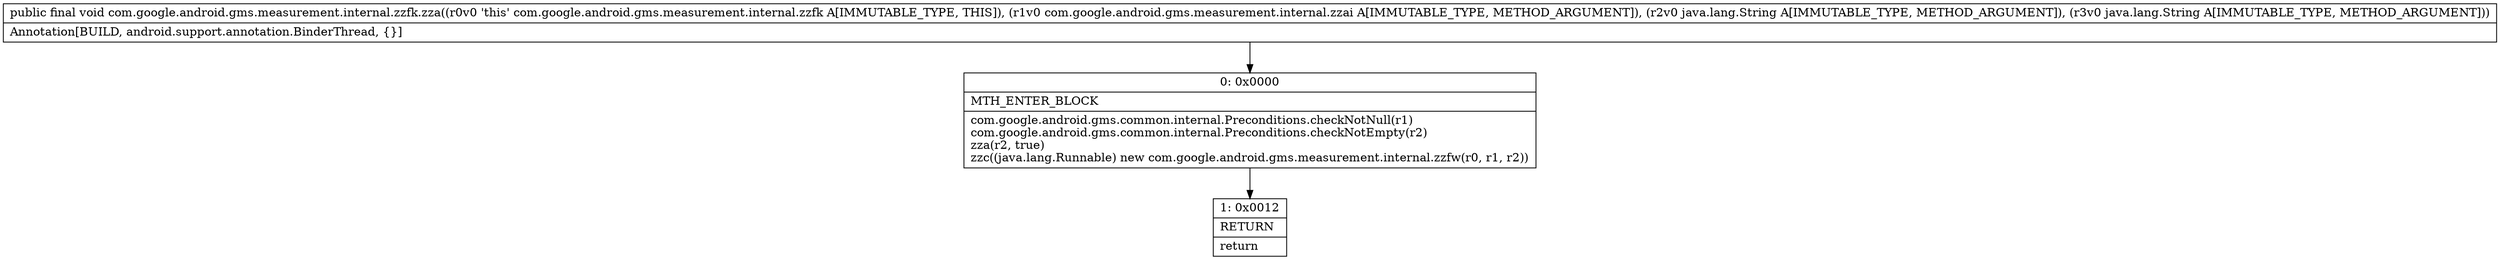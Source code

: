 digraph "CFG forcom.google.android.gms.measurement.internal.zzfk.zza(Lcom\/google\/android\/gms\/measurement\/internal\/zzai;Ljava\/lang\/String;Ljava\/lang\/String;)V" {
Node_0 [shape=record,label="{0\:\ 0x0000|MTH_ENTER_BLOCK\l|com.google.android.gms.common.internal.Preconditions.checkNotNull(r1)\lcom.google.android.gms.common.internal.Preconditions.checkNotEmpty(r2)\lzza(r2, true)\lzzc((java.lang.Runnable) new com.google.android.gms.measurement.internal.zzfw(r0, r1, r2))\l}"];
Node_1 [shape=record,label="{1\:\ 0x0012|RETURN\l|return\l}"];
MethodNode[shape=record,label="{public final void com.google.android.gms.measurement.internal.zzfk.zza((r0v0 'this' com.google.android.gms.measurement.internal.zzfk A[IMMUTABLE_TYPE, THIS]), (r1v0 com.google.android.gms.measurement.internal.zzai A[IMMUTABLE_TYPE, METHOD_ARGUMENT]), (r2v0 java.lang.String A[IMMUTABLE_TYPE, METHOD_ARGUMENT]), (r3v0 java.lang.String A[IMMUTABLE_TYPE, METHOD_ARGUMENT]))  | Annotation[BUILD, android.support.annotation.BinderThread, \{\}]\l}"];
MethodNode -> Node_0;
Node_0 -> Node_1;
}

